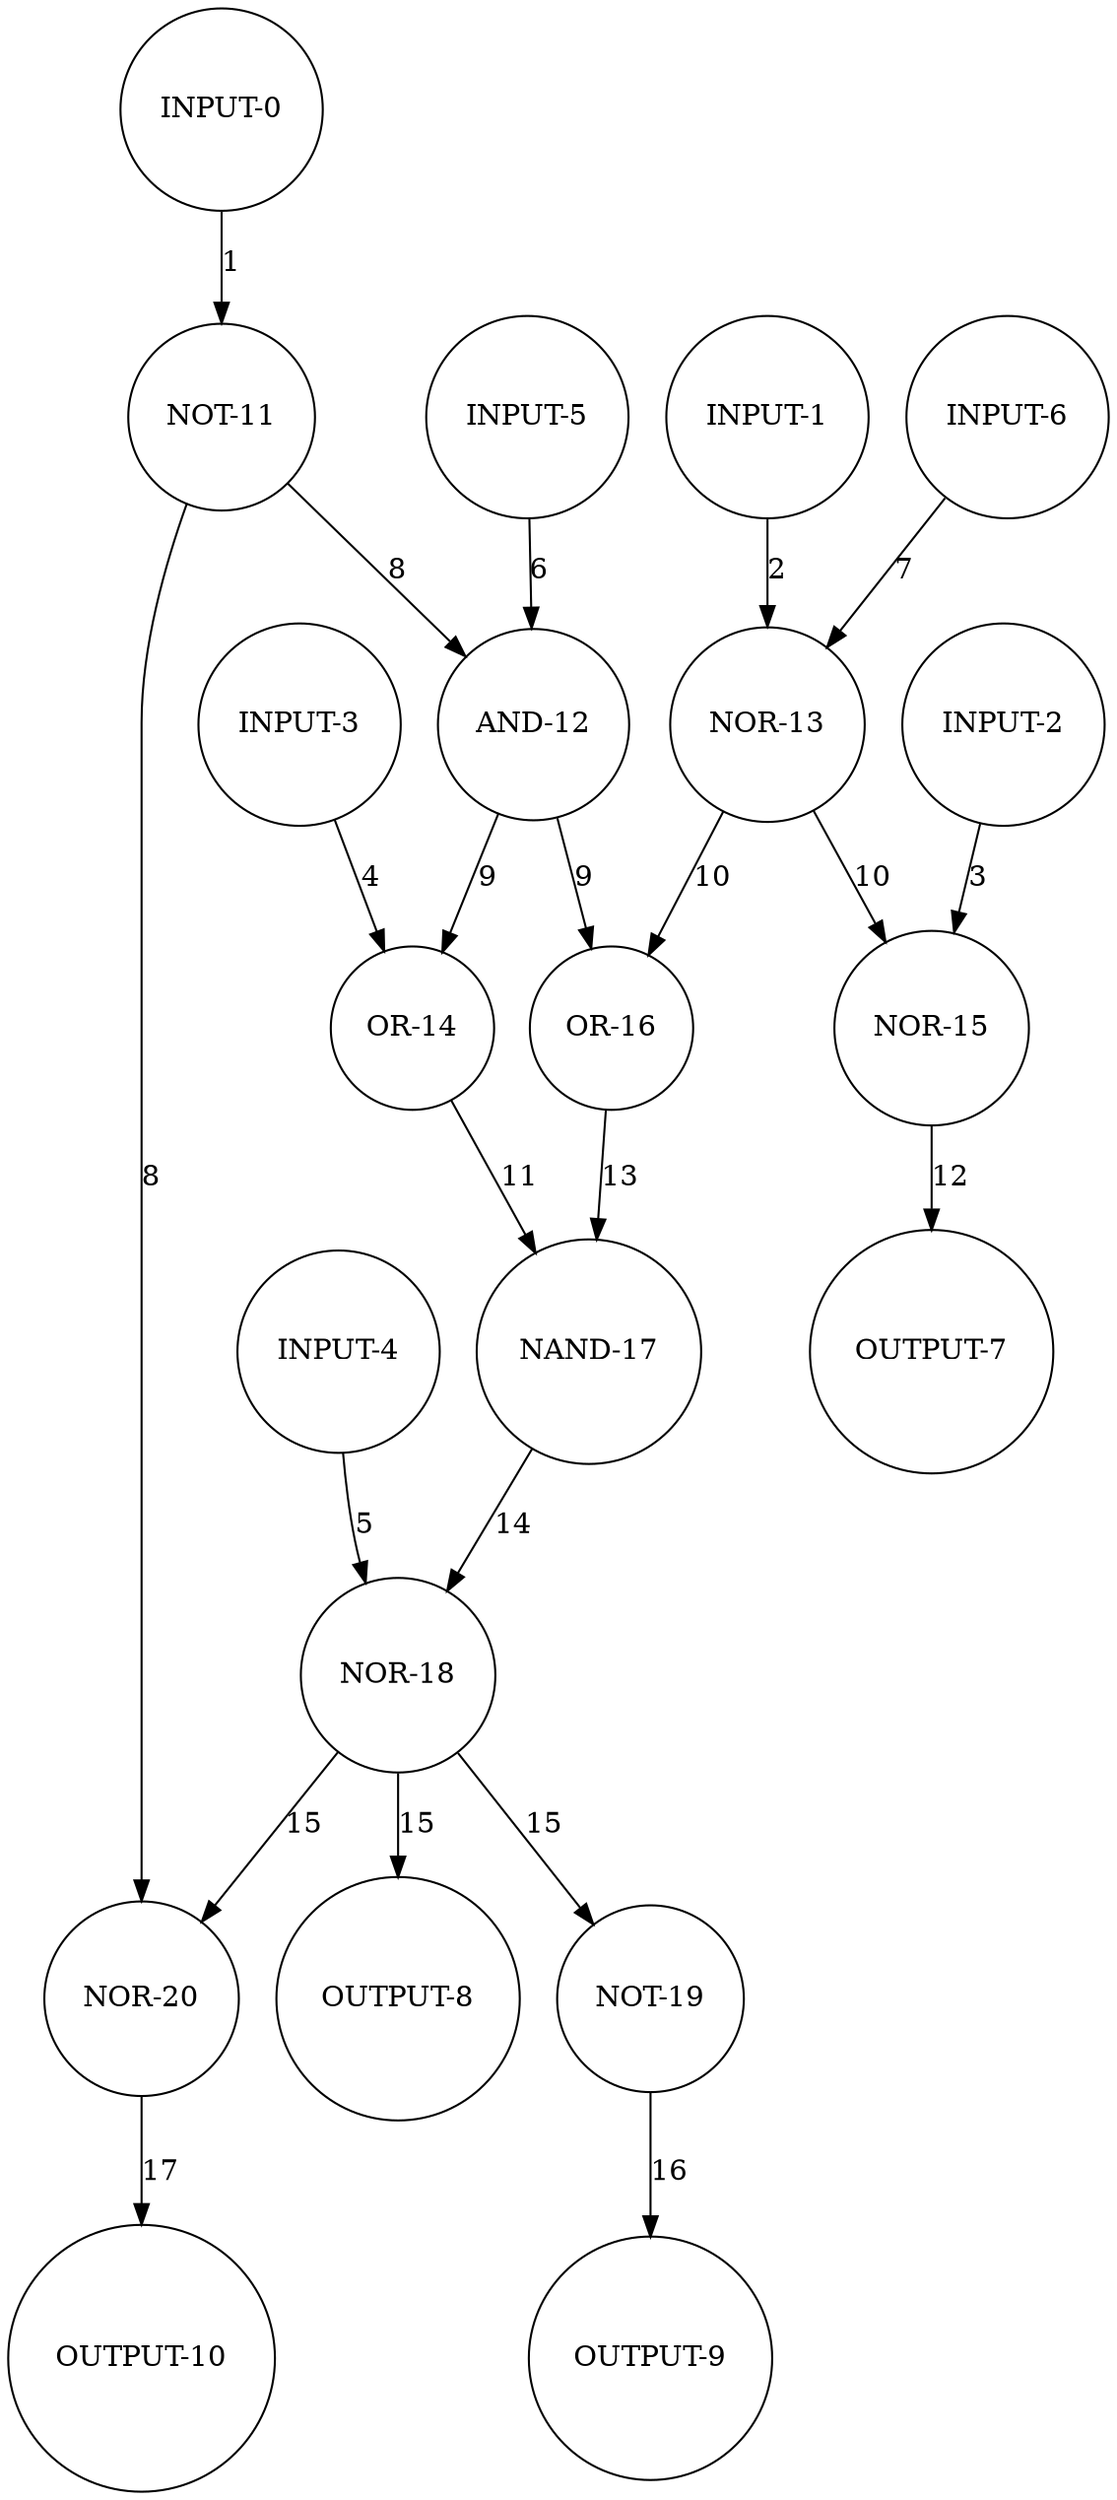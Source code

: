 digraph {
0 [label="INPUT-0",shape=circle];
1 [label="INPUT-1",shape=circle];
2 [label="INPUT-2",shape=circle];
3 [label="INPUT-3",shape=circle];
4 [label="INPUT-4",shape=circle];
5 [label="INPUT-5",shape=circle];
6 [label="INPUT-6",shape=circle];
7 [label="OUTPUT-7",shape=circle];
8 [label="OUTPUT-8",shape=circle];
9 [label="OUTPUT-9",shape=circle];
10 [label="OUTPUT-10",shape=circle];
11 [label="NOT-11",shape=circle];
12 [label="AND-12",shape=circle];
13 [label="NOR-13",shape=circle];
14 [label="OR-14",shape=circle];
15 [label="NOR-15",shape=circle];
16 [label="OR-16",shape=circle];
17 [label="NAND-17",shape=circle];
18 [label="NOR-18",shape=circle];
19 [label="NOT-19",shape=circle];
20 [label="NOR-20",shape=circle];
0 -> 11[label="1"];
1 -> 13[label="2"];
2 -> 15[label="3"];
3 -> 14[label="4"];
4 -> 18[label="5"];
5 -> 12[label="6"];
6 -> 13[label="7"];
11 -> 12[label="8"];
11 -> 20[label="8"];
12 -> 14[label="9"];
12 -> 16[label="9"];
13 -> 15[label="10"];
13 -> 16[label="10"];
14 -> 17[label="11"];
15 -> 7[label="12"];
16 -> 17[label="13"];
17 -> 18[label="14"];
18 -> 8[label="15"];
18 -> 19[label="15"];
18 -> 20[label="15"];
19 -> 9[label="16"];
20 -> 10[label="17"];
}
